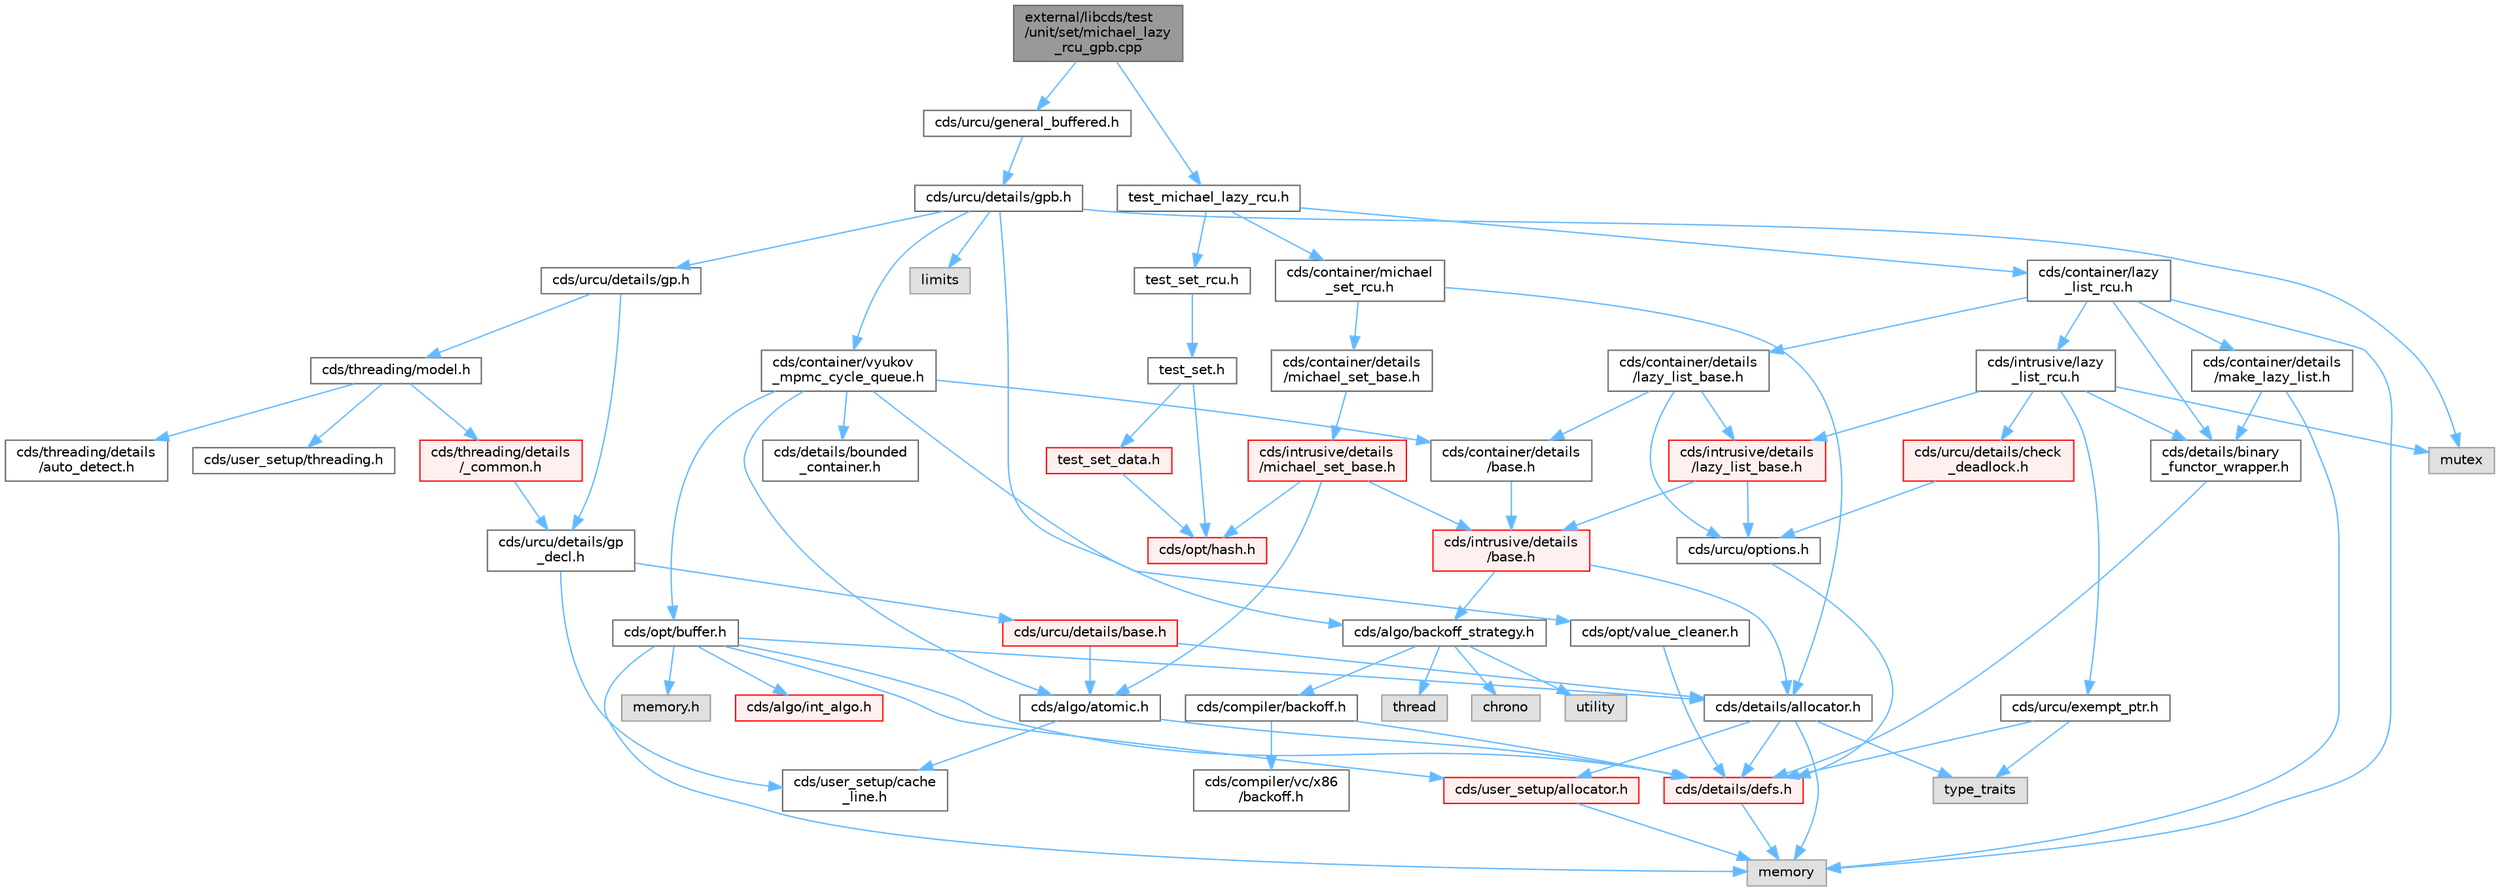 digraph "external/libcds/test/unit/set/michael_lazy_rcu_gpb.cpp"
{
 // LATEX_PDF_SIZE
  bgcolor="transparent";
  edge [fontname=Helvetica,fontsize=10,labelfontname=Helvetica,labelfontsize=10];
  node [fontname=Helvetica,fontsize=10,shape=box,height=0.2,width=0.4];
  Node1 [id="Node000001",label="external/libcds/test\l/unit/set/michael_lazy\l_rcu_gpb.cpp",height=0.2,width=0.4,color="gray40", fillcolor="grey60", style="filled", fontcolor="black",tooltip=" "];
  Node1 -> Node2 [id="edge1_Node000001_Node000002",color="steelblue1",style="solid",tooltip=" "];
  Node2 [id="Node000002",label="cds/urcu/general_buffered.h",height=0.2,width=0.4,color="grey40", fillcolor="white", style="filled",URL="$general__buffered_8h.html",tooltip=" "];
  Node2 -> Node3 [id="edge2_Node000002_Node000003",color="steelblue1",style="solid",tooltip=" "];
  Node3 [id="Node000003",label="cds/urcu/details/gpb.h",height=0.2,width=0.4,color="grey40", fillcolor="white", style="filled",URL="$gpb_8h.html",tooltip=" "];
  Node3 -> Node4 [id="edge3_Node000003_Node000004",color="steelblue1",style="solid",tooltip=" "];
  Node4 [id="Node000004",label="mutex",height=0.2,width=0.4,color="grey60", fillcolor="#E0E0E0", style="filled",tooltip=" "];
  Node3 -> Node5 [id="edge4_Node000003_Node000005",color="steelblue1",style="solid",tooltip=" "];
  Node5 [id="Node000005",label="limits",height=0.2,width=0.4,color="grey60", fillcolor="#E0E0E0", style="filled",tooltip=" "];
  Node3 -> Node6 [id="edge5_Node000003_Node000006",color="steelblue1",style="solid",tooltip=" "];
  Node6 [id="Node000006",label="cds/urcu/details/gp.h",height=0.2,width=0.4,color="grey40", fillcolor="white", style="filled",URL="$gp_8h.html",tooltip=" "];
  Node6 -> Node7 [id="edge6_Node000006_Node000007",color="steelblue1",style="solid",tooltip=" "];
  Node7 [id="Node000007",label="cds/urcu/details/gp\l_decl.h",height=0.2,width=0.4,color="grey40", fillcolor="white", style="filled",URL="$gp__decl_8h.html",tooltip=" "];
  Node7 -> Node8 [id="edge7_Node000007_Node000008",color="steelblue1",style="solid",tooltip=" "];
  Node8 [id="Node000008",label="cds/urcu/details/base.h",height=0.2,width=0.4,color="red", fillcolor="#FFF0F0", style="filled",URL="$external_2libcds_2cds_2urcu_2details_2base_8h.html",tooltip=" "];
  Node8 -> Node9 [id="edge8_Node000008_Node000009",color="steelblue1",style="solid",tooltip=" "];
  Node9 [id="Node000009",label="cds/algo/atomic.h",height=0.2,width=0.4,color="grey40", fillcolor="white", style="filled",URL="$external_2libcds_2cds_2algo_2atomic_8h.html",tooltip=" "];
  Node9 -> Node10 [id="edge9_Node000009_Node000010",color="steelblue1",style="solid",tooltip=" "];
  Node10 [id="Node000010",label="cds/details/defs.h",height=0.2,width=0.4,color="red", fillcolor="#FFF0F0", style="filled",URL="$details_2defs_8h.html",tooltip=" "];
  Node10 -> Node18 [id="edge10_Node000010_Node000018",color="steelblue1",style="solid",tooltip=" "];
  Node18 [id="Node000018",label="memory",height=0.2,width=0.4,color="grey60", fillcolor="#E0E0E0", style="filled",tooltip=" "];
  Node9 -> Node23 [id="edge11_Node000009_Node000023",color="steelblue1",style="solid",tooltip=" "];
  Node23 [id="Node000023",label="cds/user_setup/cache\l_line.h",height=0.2,width=0.4,color="grey40", fillcolor="white", style="filled",URL="$cache__line_8h.html",tooltip="Cache-line size definition"];
  Node8 -> Node25 [id="edge12_Node000008_Node000025",color="steelblue1",style="solid",tooltip=" "];
  Node25 [id="Node000025",label="cds/details/allocator.h",height=0.2,width=0.4,color="grey40", fillcolor="white", style="filled",URL="$external_2libcds_2cds_2details_2allocator_8h.html",tooltip=" "];
  Node25 -> Node26 [id="edge13_Node000025_Node000026",color="steelblue1",style="solid",tooltip=" "];
  Node26 [id="Node000026",label="type_traits",height=0.2,width=0.4,color="grey60", fillcolor="#E0E0E0", style="filled",tooltip=" "];
  Node25 -> Node18 [id="edge14_Node000025_Node000018",color="steelblue1",style="solid",tooltip=" "];
  Node25 -> Node10 [id="edge15_Node000025_Node000010",color="steelblue1",style="solid",tooltip=" "];
  Node25 -> Node27 [id="edge16_Node000025_Node000027",color="steelblue1",style="solid",tooltip=" "];
  Node27 [id="Node000027",label="cds/user_setup/allocator.h",height=0.2,width=0.4,color="red", fillcolor="#FFF0F0", style="filled",URL="$external_2libcds_2cds_2user__setup_2allocator_8h.html",tooltip="Default implementation of allocator classes."];
  Node27 -> Node18 [id="edge17_Node000027_Node000018",color="steelblue1",style="solid",tooltip=" "];
  Node7 -> Node23 [id="edge18_Node000007_Node000023",color="steelblue1",style="solid",tooltip=" "];
  Node6 -> Node47 [id="edge19_Node000006_Node000047",color="steelblue1",style="solid",tooltip=" "];
  Node47 [id="Node000047",label="cds/threading/model.h",height=0.2,width=0.4,color="grey40", fillcolor="white", style="filled",URL="$model_8h.html",tooltip=" "];
  Node47 -> Node48 [id="edge20_Node000047_Node000048",color="steelblue1",style="solid",tooltip=" "];
  Node48 [id="Node000048",label="cds/threading/details\l/_common.h",height=0.2,width=0.4,color="red", fillcolor="#FFF0F0", style="filled",URL="$__common_8h.html",tooltip=" "];
  Node48 -> Node7 [id="edge21_Node000048_Node000007",color="steelblue1",style="solid",tooltip=" "];
  Node47 -> Node52 [id="edge22_Node000047_Node000052",color="steelblue1",style="solid",tooltip=" "];
  Node52 [id="Node000052",label="cds/user_setup/threading.h",height=0.2,width=0.4,color="grey40", fillcolor="white", style="filled",URL="$external_2libcds_2cds_2user__setup_2threading_8h.html",tooltip=" "];
  Node47 -> Node53 [id="edge23_Node000047_Node000053",color="steelblue1",style="solid",tooltip=" "];
  Node53 [id="Node000053",label="cds/threading/details\l/auto_detect.h",height=0.2,width=0.4,color="grey40", fillcolor="white", style="filled",URL="$auto__detect_8h.html",tooltip=" "];
  Node3 -> Node54 [id="edge24_Node000003_Node000054",color="steelblue1",style="solid",tooltip=" "];
  Node54 [id="Node000054",label="cds/algo/backoff_strategy.h",height=0.2,width=0.4,color="grey40", fillcolor="white", style="filled",URL="$backoff__strategy_8h.html",tooltip=" "];
  Node54 -> Node42 [id="edge25_Node000054_Node000042",color="steelblue1",style="solid",tooltip=" "];
  Node42 [id="Node000042",label="utility",height=0.2,width=0.4,color="grey60", fillcolor="#E0E0E0", style="filled",tooltip=" "];
  Node54 -> Node37 [id="edge26_Node000054_Node000037",color="steelblue1",style="solid",tooltip=" "];
  Node37 [id="Node000037",label="thread",height=0.2,width=0.4,color="grey60", fillcolor="#E0E0E0", style="filled",tooltip=" "];
  Node54 -> Node55 [id="edge27_Node000054_Node000055",color="steelblue1",style="solid",tooltip=" "];
  Node55 [id="Node000055",label="chrono",height=0.2,width=0.4,color="grey60", fillcolor="#E0E0E0", style="filled",tooltip=" "];
  Node54 -> Node56 [id="edge28_Node000054_Node000056",color="steelblue1",style="solid",tooltip=" "];
  Node56 [id="Node000056",label="cds/compiler/backoff.h",height=0.2,width=0.4,color="grey40", fillcolor="white", style="filled",URL="$backoff_8h.html",tooltip=" "];
  Node56 -> Node10 [id="edge29_Node000056_Node000010",color="steelblue1",style="solid",tooltip=" "];
  Node56 -> Node57 [id="edge30_Node000056_Node000057",color="steelblue1",style="solid",tooltip=" "];
  Node57 [id="Node000057",label="cds/compiler/vc/x86\l/backoff.h",height=0.2,width=0.4,color="grey40", fillcolor="white", style="filled",URL="$vc_2x86_2backoff_8h.html",tooltip=" "];
  Node3 -> Node58 [id="edge31_Node000003_Node000058",color="steelblue1",style="solid",tooltip=" "];
  Node58 [id="Node000058",label="cds/container/vyukov\l_mpmc_cycle_queue.h",height=0.2,width=0.4,color="grey40", fillcolor="white", style="filled",URL="$container_2vyukov__mpmc__cycle__queue_8h.html",tooltip=" "];
  Node58 -> Node59 [id="edge32_Node000058_Node000059",color="steelblue1",style="solid",tooltip=" "];
  Node59 [id="Node000059",label="cds/container/details\l/base.h",height=0.2,width=0.4,color="grey40", fillcolor="white", style="filled",URL="$external_2libcds_2cds_2container_2details_2base_8h.html",tooltip=" "];
  Node59 -> Node60 [id="edge33_Node000059_Node000060",color="steelblue1",style="solid",tooltip=" "];
  Node60 [id="Node000060",label="cds/intrusive/details\l/base.h",height=0.2,width=0.4,color="red", fillcolor="#FFF0F0", style="filled",URL="$external_2libcds_2cds_2intrusive_2details_2base_8h.html",tooltip=" "];
  Node60 -> Node25 [id="edge34_Node000060_Node000025",color="steelblue1",style="solid",tooltip=" "];
  Node60 -> Node54 [id="edge35_Node000060_Node000054",color="steelblue1",style="solid",tooltip=" "];
  Node58 -> Node65 [id="edge36_Node000058_Node000065",color="steelblue1",style="solid",tooltip=" "];
  Node65 [id="Node000065",label="cds/opt/buffer.h",height=0.2,width=0.4,color="grey40", fillcolor="white", style="filled",URL="$external_2libcds_2cds_2opt_2buffer_8h.html",tooltip=" "];
  Node65 -> Node66 [id="edge37_Node000065_Node000066",color="steelblue1",style="solid",tooltip=" "];
  Node66 [id="Node000066",label="memory.h",height=0.2,width=0.4,color="grey60", fillcolor="#E0E0E0", style="filled",tooltip=" "];
  Node65 -> Node10 [id="edge38_Node000065_Node000010",color="steelblue1",style="solid",tooltip=" "];
  Node65 -> Node27 [id="edge39_Node000065_Node000027",color="steelblue1",style="solid",tooltip=" "];
  Node65 -> Node25 [id="edge40_Node000065_Node000025",color="steelblue1",style="solid",tooltip=" "];
  Node65 -> Node32 [id="edge41_Node000065_Node000032",color="steelblue1",style="solid",tooltip=" "];
  Node32 [id="Node000032",label="cds/algo/int_algo.h",height=0.2,width=0.4,color="red", fillcolor="#FFF0F0", style="filled",URL="$int__algo_8h.html",tooltip=" "];
  Node65 -> Node18 [id="edge42_Node000065_Node000018",color="steelblue1",style="solid",tooltip=" "];
  Node58 -> Node67 [id="edge43_Node000058_Node000067",color="steelblue1",style="solid",tooltip=" "];
  Node67 [id="Node000067",label="cds/opt/value_cleaner.h",height=0.2,width=0.4,color="grey40", fillcolor="white", style="filled",URL="$value__cleaner_8h.html",tooltip=" "];
  Node67 -> Node10 [id="edge44_Node000067_Node000010",color="steelblue1",style="solid",tooltip=" "];
  Node58 -> Node9 [id="edge45_Node000058_Node000009",color="steelblue1",style="solid",tooltip=" "];
  Node58 -> Node68 [id="edge46_Node000058_Node000068",color="steelblue1",style="solid",tooltip=" "];
  Node68 [id="Node000068",label="cds/details/bounded\l_container.h",height=0.2,width=0.4,color="grey40", fillcolor="white", style="filled",URL="$bounded__container_8h.html",tooltip=" "];
  Node1 -> Node69 [id="edge47_Node000001_Node000069",color="steelblue1",style="solid",tooltip=" "];
  Node69 [id="Node000069",label="test_michael_lazy_rcu.h",height=0.2,width=0.4,color="grey40", fillcolor="white", style="filled",URL="$set_2test__michael__lazy__rcu_8h.html",tooltip=" "];
  Node69 -> Node70 [id="edge48_Node000069_Node000070",color="steelblue1",style="solid",tooltip=" "];
  Node70 [id="Node000070",label="test_set_rcu.h",height=0.2,width=0.4,color="grey40", fillcolor="white", style="filled",URL="$test__set__rcu_8h.html",tooltip=" "];
  Node70 -> Node71 [id="edge49_Node000070_Node000071",color="steelblue1",style="solid",tooltip=" "];
  Node71 [id="Node000071",label="test_set.h",height=0.2,width=0.4,color="grey40", fillcolor="white", style="filled",URL="$set_2test__set_8h.html",tooltip=" "];
  Node71 -> Node72 [id="edge50_Node000071_Node000072",color="steelblue1",style="solid",tooltip=" "];
  Node72 [id="Node000072",label="test_set_data.h",height=0.2,width=0.4,color="red", fillcolor="#FFF0F0", style="filled",URL="$test__set__data_8h.html",tooltip=" "];
  Node72 -> Node79 [id="edge51_Node000072_Node000079",color="steelblue1",style="solid",tooltip=" "];
  Node79 [id="Node000079",label="cds/opt/hash.h",height=0.2,width=0.4,color="red", fillcolor="#FFF0F0", style="filled",URL="$external_2libcds_2cds_2opt_2hash_8h.html",tooltip=" "];
  Node71 -> Node79 [id="edge52_Node000071_Node000079",color="steelblue1",style="solid",tooltip=" "];
  Node69 -> Node82 [id="edge53_Node000069_Node000082",color="steelblue1",style="solid",tooltip=" "];
  Node82 [id="Node000082",label="cds/container/lazy\l_list_rcu.h",height=0.2,width=0.4,color="grey40", fillcolor="white", style="filled",URL="$container_2lazy__list__rcu_8h.html",tooltip=" "];
  Node82 -> Node18 [id="edge54_Node000082_Node000018",color="steelblue1",style="solid",tooltip=" "];
  Node82 -> Node83 [id="edge55_Node000082_Node000083",color="steelblue1",style="solid",tooltip=" "];
  Node83 [id="Node000083",label="cds/container/details\l/lazy_list_base.h",height=0.2,width=0.4,color="grey40", fillcolor="white", style="filled",URL="$container_2details_2lazy__list__base_8h.html",tooltip=" "];
  Node83 -> Node59 [id="edge56_Node000083_Node000059",color="steelblue1",style="solid",tooltip=" "];
  Node83 -> Node84 [id="edge57_Node000083_Node000084",color="steelblue1",style="solid",tooltip=" "];
  Node84 [id="Node000084",label="cds/intrusive/details\l/lazy_list_base.h",height=0.2,width=0.4,color="red", fillcolor="#FFF0F0", style="filled",URL="$intrusive_2details_2lazy__list__base_8h.html",tooltip=" "];
  Node84 -> Node60 [id="edge58_Node000084_Node000060",color="steelblue1",style="solid",tooltip=" "];
  Node84 -> Node88 [id="edge59_Node000084_Node000088",color="steelblue1",style="solid",tooltip=" "];
  Node88 [id="Node000088",label="cds/urcu/options.h",height=0.2,width=0.4,color="grey40", fillcolor="white", style="filled",URL="$urcu_2options_8h.html",tooltip=" "];
  Node88 -> Node10 [id="edge60_Node000088_Node000010",color="steelblue1",style="solid",tooltip=" "];
  Node83 -> Node88 [id="edge61_Node000083_Node000088",color="steelblue1",style="solid",tooltip=" "];
  Node82 -> Node89 [id="edge62_Node000082_Node000089",color="steelblue1",style="solid",tooltip=" "];
  Node89 [id="Node000089",label="cds/intrusive/lazy\l_list_rcu.h",height=0.2,width=0.4,color="grey40", fillcolor="white", style="filled",URL="$intrusive_2lazy__list__rcu_8h.html",tooltip=" "];
  Node89 -> Node4 [id="edge63_Node000089_Node000004",color="steelblue1",style="solid",tooltip=" "];
  Node89 -> Node84 [id="edge64_Node000089_Node000084",color="steelblue1",style="solid",tooltip=" "];
  Node89 -> Node90 [id="edge65_Node000089_Node000090",color="steelblue1",style="solid",tooltip=" "];
  Node90 [id="Node000090",label="cds/urcu/details/check\l_deadlock.h",height=0.2,width=0.4,color="red", fillcolor="#FFF0F0", style="filled",URL="$check__deadlock_8h.html",tooltip=" "];
  Node90 -> Node88 [id="edge66_Node000090_Node000088",color="steelblue1",style="solid",tooltip=" "];
  Node89 -> Node91 [id="edge67_Node000089_Node000091",color="steelblue1",style="solid",tooltip=" "];
  Node91 [id="Node000091",label="cds/details/binary\l_functor_wrapper.h",height=0.2,width=0.4,color="grey40", fillcolor="white", style="filled",URL="$binary__functor__wrapper_8h.html",tooltip=" "];
  Node91 -> Node10 [id="edge68_Node000091_Node000010",color="steelblue1",style="solid",tooltip=" "];
  Node89 -> Node92 [id="edge69_Node000089_Node000092",color="steelblue1",style="solid",tooltip=" "];
  Node92 [id="Node000092",label="cds/urcu/exempt_ptr.h",height=0.2,width=0.4,color="grey40", fillcolor="white", style="filled",URL="$exempt__ptr_8h.html",tooltip=" "];
  Node92 -> Node26 [id="edge70_Node000092_Node000026",color="steelblue1",style="solid",tooltip=" "];
  Node92 -> Node10 [id="edge71_Node000092_Node000010",color="steelblue1",style="solid",tooltip=" "];
  Node82 -> Node91 [id="edge72_Node000082_Node000091",color="steelblue1",style="solid",tooltip=" "];
  Node82 -> Node93 [id="edge73_Node000082_Node000093",color="steelblue1",style="solid",tooltip=" "];
  Node93 [id="Node000093",label="cds/container/details\l/make_lazy_list.h",height=0.2,width=0.4,color="grey40", fillcolor="white", style="filled",URL="$make__lazy__list_8h.html",tooltip=" "];
  Node93 -> Node91 [id="edge74_Node000093_Node000091",color="steelblue1",style="solid",tooltip=" "];
  Node93 -> Node18 [id="edge75_Node000093_Node000018",color="steelblue1",style="solid",tooltip=" "];
  Node69 -> Node94 [id="edge76_Node000069_Node000094",color="steelblue1",style="solid",tooltip=" "];
  Node94 [id="Node000094",label="cds/container/michael\l_set_rcu.h",height=0.2,width=0.4,color="grey40", fillcolor="white", style="filled",URL="$container_2michael__set__rcu_8h.html",tooltip=" "];
  Node94 -> Node95 [id="edge77_Node000094_Node000095",color="steelblue1",style="solid",tooltip=" "];
  Node95 [id="Node000095",label="cds/container/details\l/michael_set_base.h",height=0.2,width=0.4,color="grey40", fillcolor="white", style="filled",URL="$container_2details_2michael__set__base_8h.html",tooltip=" "];
  Node95 -> Node96 [id="edge78_Node000095_Node000096",color="steelblue1",style="solid",tooltip=" "];
  Node96 [id="Node000096",label="cds/intrusive/details\l/michael_set_base.h",height=0.2,width=0.4,color="red", fillcolor="#FFF0F0", style="filled",URL="$intrusive_2details_2michael__set__base_8h.html",tooltip=" "];
  Node96 -> Node60 [id="edge79_Node000096_Node000060",color="steelblue1",style="solid",tooltip=" "];
  Node96 -> Node79 [id="edge80_Node000096_Node000079",color="steelblue1",style="solid",tooltip=" "];
  Node96 -> Node9 [id="edge81_Node000096_Node000009",color="steelblue1",style="solid",tooltip=" "];
  Node94 -> Node25 [id="edge82_Node000094_Node000025",color="steelblue1",style="solid",tooltip=" "];
}

